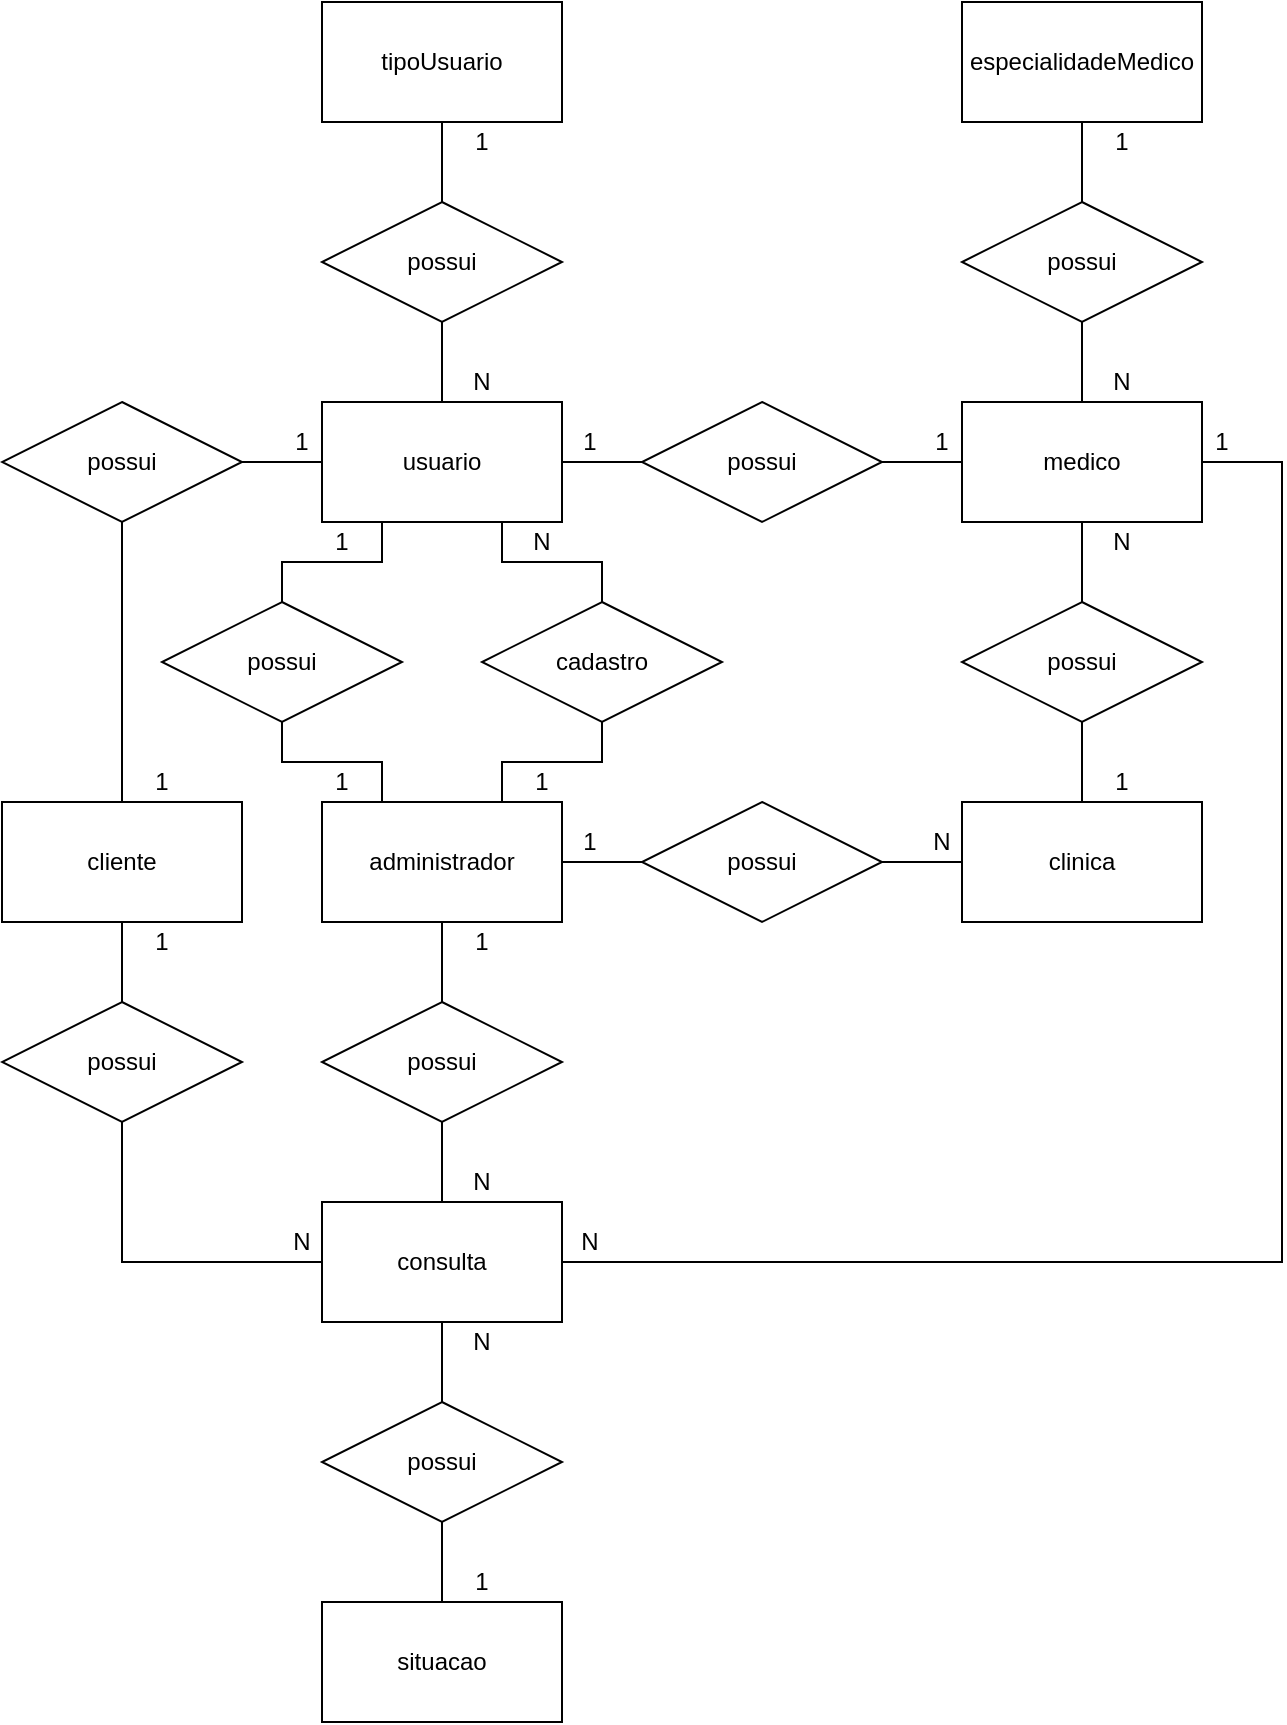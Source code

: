 <mxfile version="14.9.7" type="device" pages="2"><diagram id="KTePT50zXZ3kAPPPTlQX" name="conceitual"><mxGraphModel dx="1021" dy="1698" grid="1" gridSize="10" guides="1" tooltips="1" connect="1" arrows="1" fold="1" page="1" pageScale="1" pageWidth="827" pageHeight="1169" math="0" shadow="0"><root><mxCell id="0"/><mxCell id="1" parent="0"/><mxCell id="VenmznLSHq3xKd-bnp19-8" style="edgeStyle=orthogonalEdgeStyle;rounded=0;orthogonalLoop=1;jettySize=auto;html=1;exitX=0.5;exitY=1;exitDx=0;exitDy=0;entryX=0.5;entryY=0;entryDx=0;entryDy=0;endArrow=none;endFill=0;" edge="1" parent="1" source="pMbptE7Ws05pSzrzmSlG-2" target="pMbptE7Ws05pSzrzmSlG-16"><mxGeometry relative="1" as="geometry"/></mxCell><mxCell id="pMbptE7Ws05pSzrzmSlG-2" value="cliente" style="rounded=0;whiteSpace=wrap;html=1;" vertex="1" parent="1"><mxGeometry x="120" y="160" width="120" height="60" as="geometry"/></mxCell><mxCell id="VenmznLSHq3xKd-bnp19-12" style="edgeStyle=orthogonalEdgeStyle;rounded=0;orthogonalLoop=1;jettySize=auto;html=1;exitX=0.5;exitY=1;exitDx=0;exitDy=0;entryX=0.5;entryY=0;entryDx=0;entryDy=0;endArrow=none;endFill=0;" edge="1" parent="1" source="pMbptE7Ws05pSzrzmSlG-3" target="pMbptE7Ws05pSzrzmSlG-9"><mxGeometry relative="1" as="geometry"/></mxCell><mxCell id="pMbptE7Ws05pSzrzmSlG-3" value="consulta" style="rounded=0;whiteSpace=wrap;html=1;" vertex="1" parent="1"><mxGeometry x="280" y="360" width="120" height="60" as="geometry"/></mxCell><mxCell id="VenmznLSHq3xKd-bnp19-19" style="edgeStyle=orthogonalEdgeStyle;rounded=0;orthogonalLoop=1;jettySize=auto;html=1;exitX=0.5;exitY=1;exitDx=0;exitDy=0;entryX=0.5;entryY=0;entryDx=0;entryDy=0;endArrow=none;endFill=0;" edge="1" parent="1" source="pMbptE7Ws05pSzrzmSlG-4" target="pMbptE7Ws05pSzrzmSlG-35"><mxGeometry relative="1" as="geometry"/></mxCell><mxCell id="pMbptE7Ws05pSzrzmSlG-4" value="especialidadeMedico" style="rounded=0;whiteSpace=wrap;html=1;" vertex="1" parent="1"><mxGeometry x="600" y="-240" width="120" height="60" as="geometry"/></mxCell><mxCell id="pMbptE7Ws05pSzrzmSlG-6" value="clinica" style="rounded=0;whiteSpace=wrap;html=1;" vertex="1" parent="1"><mxGeometry x="600" y="160" width="120" height="60" as="geometry"/></mxCell><mxCell id="VenmznLSHq3xKd-bnp19-13" style="edgeStyle=orthogonalEdgeStyle;rounded=0;orthogonalLoop=1;jettySize=auto;html=1;exitX=0.5;exitY=1;exitDx=0;exitDy=0;entryX=0.5;entryY=0;entryDx=0;entryDy=0;endArrow=none;endFill=0;" edge="1" parent="1" source="pMbptE7Ws05pSzrzmSlG-9" target="pMbptE7Ws05pSzrzmSlG-29"><mxGeometry relative="1" as="geometry"/></mxCell><mxCell id="pMbptE7Ws05pSzrzmSlG-9" value="possui" style="rhombus;whiteSpace=wrap;html=1;" vertex="1" parent="1"><mxGeometry x="280" y="460" width="120" height="60" as="geometry"/></mxCell><mxCell id="VenmznLSHq3xKd-bnp19-5" style="edgeStyle=orthogonalEdgeStyle;rounded=0;orthogonalLoop=1;jettySize=auto;html=1;exitX=0.5;exitY=1;exitDx=0;exitDy=0;entryX=0.5;entryY=0;entryDx=0;entryDy=0;endArrow=none;endFill=0;" edge="1" parent="1" source="pMbptE7Ws05pSzrzmSlG-12" target="pMbptE7Ws05pSzrzmSlG-6"><mxGeometry relative="1" as="geometry"/></mxCell><mxCell id="pMbptE7Ws05pSzrzmSlG-12" value="possui" style="rhombus;whiteSpace=wrap;html=1;" vertex="1" parent="1"><mxGeometry x="600" y="60" width="120" height="60" as="geometry"/></mxCell><mxCell id="VenmznLSHq3xKd-bnp19-4" style="edgeStyle=orthogonalEdgeStyle;rounded=0;orthogonalLoop=1;jettySize=auto;html=1;exitX=0.5;exitY=1;exitDx=0;exitDy=0;entryX=0.5;entryY=0;entryDx=0;entryDy=0;endArrow=none;endFill=0;" edge="1" parent="1" source="pMbptE7Ws05pSzrzmSlG-14" target="pMbptE7Ws05pSzrzmSlG-12"><mxGeometry relative="1" as="geometry"/></mxCell><mxCell id="VenmznLSHq3xKd-bnp19-18" style="edgeStyle=orthogonalEdgeStyle;rounded=0;orthogonalLoop=1;jettySize=auto;html=1;exitX=1;exitY=1;exitDx=0;exitDy=0;entryX=1;entryY=0.5;entryDx=0;entryDy=0;endArrow=none;endFill=0;" edge="1" parent="1" source="pMbptE7Ws05pSzrzmSlG-14" target="pMbptE7Ws05pSzrzmSlG-3"><mxGeometry relative="1" as="geometry"><Array as="points"><mxPoint x="720" y="-10"/><mxPoint x="760" y="-10"/><mxPoint x="760" y="390"/></Array></mxGeometry></mxCell><mxCell id="pMbptE7Ws05pSzrzmSlG-14" value="medico" style="rounded=0;whiteSpace=wrap;html=1;" vertex="1" parent="1"><mxGeometry x="600" y="-40" width="120" height="60" as="geometry"/></mxCell><mxCell id="VenmznLSHq3xKd-bnp19-10" style="edgeStyle=orthogonalEdgeStyle;rounded=0;orthogonalLoop=1;jettySize=auto;html=1;exitX=0.5;exitY=1;exitDx=0;exitDy=0;entryX=0;entryY=0.5;entryDx=0;entryDy=0;endArrow=none;endFill=0;" edge="1" parent="1" source="pMbptE7Ws05pSzrzmSlG-16" target="pMbptE7Ws05pSzrzmSlG-3"><mxGeometry relative="1" as="geometry"/></mxCell><mxCell id="pMbptE7Ws05pSzrzmSlG-16" value="possui" style="rhombus;whiteSpace=wrap;html=1;" vertex="1" parent="1"><mxGeometry x="120" y="260" width="120" height="60" as="geometry"/></mxCell><mxCell id="VenmznLSHq3xKd-bnp19-9" style="edgeStyle=orthogonalEdgeStyle;rounded=0;orthogonalLoop=1;jettySize=auto;html=1;exitX=0.5;exitY=1;exitDx=0;exitDy=0;entryX=0.5;entryY=0;entryDx=0;entryDy=0;endArrow=none;endFill=0;" edge="1" parent="1" source="pMbptE7Ws05pSzrzmSlG-18" target="plpaY8PjgVS14YvrWqHR-6"><mxGeometry relative="1" as="geometry"/></mxCell><mxCell id="VenmznLSHq3xKd-bnp19-16" style="edgeStyle=orthogonalEdgeStyle;rounded=0;orthogonalLoop=1;jettySize=auto;html=1;exitX=1;exitY=0.5;exitDx=0;exitDy=0;entryX=0;entryY=0.5;entryDx=0;entryDy=0;endArrow=none;endFill=0;" edge="1" parent="1" source="pMbptE7Ws05pSzrzmSlG-18" target="pMbptE7Ws05pSzrzmSlG-32"><mxGeometry relative="1" as="geometry"/></mxCell><mxCell id="pMbptE7Ws05pSzrzmSlG-18" value="administrador" style="rounded=0;whiteSpace=wrap;html=1;" vertex="1" parent="1"><mxGeometry x="280" y="160" width="120" height="60" as="geometry"/></mxCell><mxCell id="pMbptE7Ws05pSzrzmSlG-29" value="situacao" style="rounded=0;whiteSpace=wrap;html=1;" vertex="1" parent="1"><mxGeometry x="280" y="560" width="120" height="60" as="geometry"/></mxCell><mxCell id="VenmznLSHq3xKd-bnp19-17" style="edgeStyle=orthogonalEdgeStyle;rounded=0;orthogonalLoop=1;jettySize=auto;html=1;exitX=1;exitY=0.5;exitDx=0;exitDy=0;entryX=0;entryY=0.5;entryDx=0;entryDy=0;endArrow=none;endFill=0;" edge="1" parent="1" source="pMbptE7Ws05pSzrzmSlG-32" target="pMbptE7Ws05pSzrzmSlG-6"><mxGeometry relative="1" as="geometry"/></mxCell><mxCell id="pMbptE7Ws05pSzrzmSlG-32" value="possui" style="rhombus;whiteSpace=wrap;html=1;" vertex="1" parent="1"><mxGeometry x="440" y="160" width="120" height="60" as="geometry"/></mxCell><mxCell id="VenmznLSHq3xKd-bnp19-20" style="edgeStyle=orthogonalEdgeStyle;rounded=0;orthogonalLoop=1;jettySize=auto;html=1;exitX=0.5;exitY=1;exitDx=0;exitDy=0;entryX=0.5;entryY=0;entryDx=0;entryDy=0;endArrow=none;endFill=0;" edge="1" parent="1" source="pMbptE7Ws05pSzrzmSlG-35" target="pMbptE7Ws05pSzrzmSlG-14"><mxGeometry relative="1" as="geometry"/></mxCell><mxCell id="pMbptE7Ws05pSzrzmSlG-35" value="possui" style="rhombus;whiteSpace=wrap;html=1;" vertex="1" parent="1"><mxGeometry x="600" y="-140" width="120" height="60" as="geometry"/></mxCell><mxCell id="aDaP5oDMeeVk2sMhTgYG-28" style="edgeStyle=orthogonalEdgeStyle;rounded=0;orthogonalLoop=1;jettySize=auto;html=1;exitX=0.5;exitY=1;exitDx=0;exitDy=0;entryX=0.5;entryY=0;entryDx=0;entryDy=0;endArrow=none;endFill=0;" edge="1" parent="1" source="aDaP5oDMeeVk2sMhTgYG-5" target="aDaP5oDMeeVk2sMhTgYG-25"><mxGeometry relative="1" as="geometry"/></mxCell><mxCell id="aDaP5oDMeeVk2sMhTgYG-5" value="tipoUsuario" style="rounded=0;whiteSpace=wrap;html=1;" vertex="1" parent="1"><mxGeometry x="280" y="-240" width="120" height="60" as="geometry"/></mxCell><mxCell id="aDaP5oDMeeVk2sMhTgYG-9" style="edgeStyle=orthogonalEdgeStyle;rounded=0;orthogonalLoop=1;jettySize=auto;html=1;exitX=0;exitY=0.5;exitDx=0;exitDy=0;entryX=1;entryY=0.5;entryDx=0;entryDy=0;endArrow=none;endFill=0;" edge="1" parent="1" source="aDaP5oDMeeVk2sMhTgYG-6" target="aDaP5oDMeeVk2sMhTgYG-7"><mxGeometry relative="1" as="geometry"/></mxCell><mxCell id="aDaP5oDMeeVk2sMhTgYG-10" style="edgeStyle=orthogonalEdgeStyle;rounded=0;orthogonalLoop=1;jettySize=auto;html=1;exitX=1;exitY=0.5;exitDx=0;exitDy=0;entryX=0;entryY=0.5;entryDx=0;entryDy=0;endArrow=none;endFill=0;" edge="1" parent="1" source="aDaP5oDMeeVk2sMhTgYG-6" target="aDaP5oDMeeVk2sMhTgYG-8"><mxGeometry relative="1" as="geometry"/></mxCell><mxCell id="9OzzspkxlU0F4bZ5N7B5-5" style="edgeStyle=orthogonalEdgeStyle;rounded=0;orthogonalLoop=1;jettySize=auto;html=1;exitX=0.25;exitY=1;exitDx=0;exitDy=0;entryX=0.5;entryY=0;entryDx=0;entryDy=0;endArrow=none;endFill=0;" edge="1" parent="1" source="aDaP5oDMeeVk2sMhTgYG-6" target="9OzzspkxlU0F4bZ5N7B5-1"><mxGeometry relative="1" as="geometry"/></mxCell><mxCell id="aDaP5oDMeeVk2sMhTgYG-6" value="usuario" style="rounded=0;whiteSpace=wrap;html=1;" vertex="1" parent="1"><mxGeometry x="280" y="-40" width="120" height="60" as="geometry"/></mxCell><mxCell id="VenmznLSHq3xKd-bnp19-7" style="edgeStyle=orthogonalEdgeStyle;rounded=0;orthogonalLoop=1;jettySize=auto;html=1;exitX=0.5;exitY=1;exitDx=0;exitDy=0;entryX=0.5;entryY=0;entryDx=0;entryDy=0;endArrow=none;endFill=0;" edge="1" parent="1" source="aDaP5oDMeeVk2sMhTgYG-7" target="pMbptE7Ws05pSzrzmSlG-2"><mxGeometry relative="1" as="geometry"/></mxCell><mxCell id="aDaP5oDMeeVk2sMhTgYG-7" value="possui" style="rhombus;whiteSpace=wrap;html=1;" vertex="1" parent="1"><mxGeometry x="120" y="-40" width="120" height="60" as="geometry"/></mxCell><mxCell id="VenmznLSHq3xKd-bnp19-2" style="edgeStyle=orthogonalEdgeStyle;rounded=0;orthogonalLoop=1;jettySize=auto;html=1;exitX=1;exitY=0.5;exitDx=0;exitDy=0;entryX=0;entryY=0.5;entryDx=0;entryDy=0;endArrow=none;endFill=0;" edge="1" parent="1" source="aDaP5oDMeeVk2sMhTgYG-8" target="pMbptE7Ws05pSzrzmSlG-14"><mxGeometry relative="1" as="geometry"/></mxCell><mxCell id="aDaP5oDMeeVk2sMhTgYG-8" value="possui" style="rhombus;whiteSpace=wrap;html=1;" vertex="1" parent="1"><mxGeometry x="440" y="-40" width="120" height="60" as="geometry"/></mxCell><mxCell id="9OzzspkxlU0F4bZ5N7B5-7" style="edgeStyle=orthogonalEdgeStyle;rounded=0;orthogonalLoop=1;jettySize=auto;html=1;exitX=0.5;exitY=0;exitDx=0;exitDy=0;entryX=0.75;entryY=1;entryDx=0;entryDy=0;endArrow=none;endFill=0;" edge="1" parent="1" source="aDaP5oDMeeVk2sMhTgYG-13" target="aDaP5oDMeeVk2sMhTgYG-6"><mxGeometry relative="1" as="geometry"/></mxCell><mxCell id="9OzzspkxlU0F4bZ5N7B5-8" style="edgeStyle=orthogonalEdgeStyle;rounded=0;orthogonalLoop=1;jettySize=auto;html=1;exitX=0.5;exitY=1;exitDx=0;exitDy=0;entryX=0.75;entryY=0;entryDx=0;entryDy=0;endArrow=none;endFill=0;" edge="1" parent="1" source="aDaP5oDMeeVk2sMhTgYG-13" target="pMbptE7Ws05pSzrzmSlG-18"><mxGeometry relative="1" as="geometry"/></mxCell><mxCell id="aDaP5oDMeeVk2sMhTgYG-13" value="cadastro" style="rhombus;whiteSpace=wrap;html=1;" vertex="1" parent="1"><mxGeometry x="360" y="60" width="120" height="60" as="geometry"/></mxCell><mxCell id="aDaP5oDMeeVk2sMhTgYG-29" style="edgeStyle=orthogonalEdgeStyle;rounded=0;orthogonalLoop=1;jettySize=auto;html=1;exitX=0.5;exitY=1;exitDx=0;exitDy=0;entryX=0.5;entryY=0;entryDx=0;entryDy=0;endArrow=none;endFill=0;" edge="1" parent="1" source="aDaP5oDMeeVk2sMhTgYG-25" target="aDaP5oDMeeVk2sMhTgYG-6"><mxGeometry relative="1" as="geometry"/></mxCell><mxCell id="aDaP5oDMeeVk2sMhTgYG-25" value="possui" style="rhombus;whiteSpace=wrap;html=1;" vertex="1" parent="1"><mxGeometry x="280" y="-140" width="120" height="60" as="geometry"/></mxCell><mxCell id="VenmznLSHq3xKd-bnp19-11" style="edgeStyle=orthogonalEdgeStyle;rounded=0;orthogonalLoop=1;jettySize=auto;html=1;exitX=0.5;exitY=1;exitDx=0;exitDy=0;entryX=0.5;entryY=0;entryDx=0;entryDy=0;endArrow=none;endFill=0;" edge="1" parent="1" source="plpaY8PjgVS14YvrWqHR-6" target="pMbptE7Ws05pSzrzmSlG-3"><mxGeometry relative="1" as="geometry"/></mxCell><mxCell id="plpaY8PjgVS14YvrWqHR-6" value="possui" style="rhombus;whiteSpace=wrap;html=1;" vertex="1" parent="1"><mxGeometry x="280" y="260" width="120" height="60" as="geometry"/></mxCell><mxCell id="VenmznLSHq3xKd-bnp19-25" value="1" style="text;html=1;strokeColor=none;fillColor=none;align=center;verticalAlign=middle;whiteSpace=wrap;rounded=0;" vertex="1" parent="1"><mxGeometry x="340" y="-180" width="40" height="20" as="geometry"/></mxCell><mxCell id="VenmznLSHq3xKd-bnp19-26" value="N" style="text;html=1;strokeColor=none;fillColor=none;align=center;verticalAlign=middle;whiteSpace=wrap;rounded=0;" vertex="1" parent="1"><mxGeometry x="340" y="-60" width="40" height="20" as="geometry"/></mxCell><mxCell id="VenmznLSHq3xKd-bnp19-27" value="1" style="text;html=1;strokeColor=none;fillColor=none;align=center;verticalAlign=middle;whiteSpace=wrap;rounded=0;" vertex="1" parent="1"><mxGeometry x="394" y="-30" width="40" height="20" as="geometry"/></mxCell><mxCell id="VenmznLSHq3xKd-bnp19-28" value="1" style="text;html=1;strokeColor=none;fillColor=none;align=center;verticalAlign=middle;whiteSpace=wrap;rounded=0;" vertex="1" parent="1"><mxGeometry x="250" y="-30" width="40" height="20" as="geometry"/></mxCell><mxCell id="VenmznLSHq3xKd-bnp19-29" value="N" style="text;html=1;strokeColor=none;fillColor=none;align=center;verticalAlign=middle;whiteSpace=wrap;rounded=0;" vertex="1" parent="1"><mxGeometry x="370" y="20" width="40" height="20" as="geometry"/></mxCell><mxCell id="VenmznLSHq3xKd-bnp19-30" value="1" style="text;html=1;strokeColor=none;fillColor=none;align=center;verticalAlign=middle;whiteSpace=wrap;rounded=0;" vertex="1" parent="1"><mxGeometry x="570" y="-30" width="40" height="20" as="geometry"/></mxCell><mxCell id="VenmznLSHq3xKd-bnp19-31" value="N" style="text;html=1;strokeColor=none;fillColor=none;align=center;verticalAlign=middle;whiteSpace=wrap;rounded=0;" vertex="1" parent="1"><mxGeometry x="660" y="-60" width="40" height="20" as="geometry"/></mxCell><mxCell id="VenmznLSHq3xKd-bnp19-32" value="1" style="text;html=1;strokeColor=none;fillColor=none;align=center;verticalAlign=middle;whiteSpace=wrap;rounded=0;" vertex="1" parent="1"><mxGeometry x="660" y="-180" width="40" height="20" as="geometry"/></mxCell><mxCell id="VenmznLSHq3xKd-bnp19-33" value="1" style="text;html=1;strokeColor=none;fillColor=none;align=center;verticalAlign=middle;whiteSpace=wrap;rounded=0;" vertex="1" parent="1"><mxGeometry x="180" y="140" width="40" height="20" as="geometry"/></mxCell><mxCell id="VenmznLSHq3xKd-bnp19-34" value="1" style="text;html=1;strokeColor=none;fillColor=none;align=center;verticalAlign=middle;whiteSpace=wrap;rounded=0;" vertex="1" parent="1"><mxGeometry x="370" y="140" width="40" height="20" as="geometry"/></mxCell><mxCell id="VenmznLSHq3xKd-bnp19-35" value="N" style="text;html=1;strokeColor=none;fillColor=none;align=center;verticalAlign=middle;whiteSpace=wrap;rounded=0;" vertex="1" parent="1"><mxGeometry x="660" y="20" width="40" height="20" as="geometry"/></mxCell><mxCell id="VenmznLSHq3xKd-bnp19-36" value="1" style="text;html=1;strokeColor=none;fillColor=none;align=center;verticalAlign=middle;whiteSpace=wrap;rounded=0;" vertex="1" parent="1"><mxGeometry x="660" y="140" width="40" height="20" as="geometry"/></mxCell><mxCell id="VenmznLSHq3xKd-bnp19-37" value="1" style="text;html=1;strokeColor=none;fillColor=none;align=center;verticalAlign=middle;whiteSpace=wrap;rounded=0;" vertex="1" parent="1"><mxGeometry x="710" y="-30" width="40" height="20" as="geometry"/></mxCell><mxCell id="VenmznLSHq3xKd-bnp19-38" value="1" style="text;html=1;strokeColor=none;fillColor=none;align=center;verticalAlign=middle;whiteSpace=wrap;rounded=0;" vertex="1" parent="1"><mxGeometry x="394" y="170" width="40" height="20" as="geometry"/></mxCell><mxCell id="VenmznLSHq3xKd-bnp19-39" value="N" style="text;html=1;strokeColor=none;fillColor=none;align=center;verticalAlign=middle;whiteSpace=wrap;rounded=0;" vertex="1" parent="1"><mxGeometry x="570" y="170" width="40" height="20" as="geometry"/></mxCell><mxCell id="VenmznLSHq3xKd-bnp19-40" value="1" style="text;html=1;strokeColor=none;fillColor=none;align=center;verticalAlign=middle;whiteSpace=wrap;rounded=0;" vertex="1" parent="1"><mxGeometry x="340" y="220" width="40" height="20" as="geometry"/></mxCell><mxCell id="VenmznLSHq3xKd-bnp19-41" value="1" style="text;html=1;strokeColor=none;fillColor=none;align=center;verticalAlign=middle;whiteSpace=wrap;rounded=0;" vertex="1" parent="1"><mxGeometry x="180" y="220" width="40" height="20" as="geometry"/></mxCell><mxCell id="VenmznLSHq3xKd-bnp19-42" value="N" style="text;html=1;strokeColor=none;fillColor=none;align=center;verticalAlign=middle;whiteSpace=wrap;rounded=0;" vertex="1" parent="1"><mxGeometry x="250" y="370" width="40" height="20" as="geometry"/></mxCell><mxCell id="VenmznLSHq3xKd-bnp19-43" value="N" style="text;html=1;strokeColor=none;fillColor=none;align=center;verticalAlign=middle;whiteSpace=wrap;rounded=0;" vertex="1" parent="1"><mxGeometry x="340" y="340" width="40" height="20" as="geometry"/></mxCell><mxCell id="VenmznLSHq3xKd-bnp19-44" value="N" style="text;html=1;strokeColor=none;fillColor=none;align=center;verticalAlign=middle;whiteSpace=wrap;rounded=0;" vertex="1" parent="1"><mxGeometry x="394" y="370" width="40" height="20" as="geometry"/></mxCell><mxCell id="VenmznLSHq3xKd-bnp19-45" value="N" style="text;html=1;strokeColor=none;fillColor=none;align=center;verticalAlign=middle;whiteSpace=wrap;rounded=0;" vertex="1" parent="1"><mxGeometry x="340" y="420" width="40" height="20" as="geometry"/></mxCell><mxCell id="VenmznLSHq3xKd-bnp19-46" value="1" style="text;html=1;strokeColor=none;fillColor=none;align=center;verticalAlign=middle;whiteSpace=wrap;rounded=0;" vertex="1" parent="1"><mxGeometry x="340" y="540" width="40" height="20" as="geometry"/></mxCell><mxCell id="9OzzspkxlU0F4bZ5N7B5-6" style="edgeStyle=orthogonalEdgeStyle;rounded=0;orthogonalLoop=1;jettySize=auto;html=1;exitX=0.5;exitY=1;exitDx=0;exitDy=0;entryX=0.25;entryY=0;entryDx=0;entryDy=0;endArrow=none;endFill=0;" edge="1" parent="1" source="9OzzspkxlU0F4bZ5N7B5-1" target="pMbptE7Ws05pSzrzmSlG-18"><mxGeometry relative="1" as="geometry"/></mxCell><mxCell id="9OzzspkxlU0F4bZ5N7B5-1" value="possui" style="rhombus;whiteSpace=wrap;html=1;" vertex="1" parent="1"><mxGeometry x="200" y="60" width="120" height="60" as="geometry"/></mxCell><mxCell id="9OzzspkxlU0F4bZ5N7B5-9" value="1" style="text;html=1;strokeColor=none;fillColor=none;align=center;verticalAlign=middle;whiteSpace=wrap;rounded=0;" vertex="1" parent="1"><mxGeometry x="270" y="20" width="40" height="20" as="geometry"/></mxCell><mxCell id="9OzzspkxlU0F4bZ5N7B5-10" value="1" style="text;html=1;strokeColor=none;fillColor=none;align=center;verticalAlign=middle;whiteSpace=wrap;rounded=0;" vertex="1" parent="1"><mxGeometry x="270" y="140" width="40" height="20" as="geometry"/></mxCell></root></mxGraphModel></diagram><diagram name="logico" id="K7rBg9GaG9cSi3zrcROF"><mxGraphModel dx="1848" dy="529" grid="1" gridSize="10" guides="1" tooltips="1" connect="1" arrows="1" fold="1" page="1" pageScale="1" pageWidth="827" pageHeight="1169" math="0" shadow="0"><root><mxCell id="ponQemKNX_fN94CfS7YB-0"/><mxCell id="ponQemKNX_fN94CfS7YB-1" parent="ponQemKNX_fN94CfS7YB-0"/><mxCell id="ponQemKNX_fN94CfS7YB-19" value="consulta" style="shape=table;startSize=30;container=1;collapsible=1;childLayout=tableLayout;fixedRows=1;rowLines=0;fontStyle=1;align=center;resizeLast=1;" parent="ponQemKNX_fN94CfS7YB-1" vertex="1"><mxGeometry x="-20" y="790" width="180" height="250" as="geometry"/></mxCell><mxCell id="ponQemKNX_fN94CfS7YB-23" value="" style="shape=partialRectangle;collapsible=0;dropTarget=0;pointerEvents=0;fillColor=none;top=0;left=0;bottom=0;right=0;points=[[0,0.5],[1,0.5]];portConstraint=eastwest;" parent="ponQemKNX_fN94CfS7YB-19" vertex="1"><mxGeometry y="30" width="180" height="30" as="geometry"/></mxCell><mxCell id="ponQemKNX_fN94CfS7YB-24" value="PK" style="shape=partialRectangle;connectable=0;fillColor=none;top=0;left=0;bottom=0;right=0;fontStyle=1;overflow=hidden;" parent="ponQemKNX_fN94CfS7YB-23" vertex="1"><mxGeometry width="60" height="30" as="geometry"/></mxCell><mxCell id="ponQemKNX_fN94CfS7YB-25" value="idConsulta" style="shape=partialRectangle;connectable=0;fillColor=none;top=0;left=0;bottom=0;right=0;align=left;spacingLeft=6;fontStyle=5;overflow=hidden;" parent="ponQemKNX_fN94CfS7YB-23" vertex="1"><mxGeometry x="60" width="120" height="30" as="geometry"/></mxCell><mxCell id="ponQemKNX_fN94CfS7YB-26" value="" style="shape=partialRectangle;collapsible=0;dropTarget=0;pointerEvents=0;fillColor=none;top=0;left=0;bottom=0;right=0;points=[[0,0.5],[1,0.5]];portConstraint=eastwest;" parent="ponQemKNX_fN94CfS7YB-19" vertex="1"><mxGeometry y="60" width="180" height="30" as="geometry"/></mxCell><mxCell id="ponQemKNX_fN94CfS7YB-27" value="FK" style="shape=partialRectangle;connectable=0;fillColor=none;top=0;left=0;bottom=0;right=0;fontStyle=1;overflow=hidden;" parent="ponQemKNX_fN94CfS7YB-26" vertex="1"><mxGeometry width="60" height="30" as="geometry"/></mxCell><mxCell id="ponQemKNX_fN94CfS7YB-28" value="idCliente" style="shape=partialRectangle;connectable=0;fillColor=none;top=0;left=0;bottom=0;right=0;align=left;spacingLeft=6;fontStyle=5;overflow=hidden;" parent="ponQemKNX_fN94CfS7YB-26" vertex="1"><mxGeometry x="60" width="120" height="30" as="geometry"/></mxCell><mxCell id="ponQemKNX_fN94CfS7YB-29" value="" style="shape=partialRectangle;collapsible=0;dropTarget=0;pointerEvents=0;fillColor=none;top=0;left=0;bottom=0;right=0;points=[[0,0.5],[1,0.5]];portConstraint=eastwest;" parent="ponQemKNX_fN94CfS7YB-19" vertex="1"><mxGeometry y="90" width="180" height="30" as="geometry"/></mxCell><mxCell id="ponQemKNX_fN94CfS7YB-30" value="FK" style="shape=partialRectangle;connectable=0;fillColor=none;top=0;left=0;bottom=0;right=0;fontStyle=1;overflow=hidden;" parent="ponQemKNX_fN94CfS7YB-29" vertex="1"><mxGeometry width="60" height="30" as="geometry"/></mxCell><mxCell id="ponQemKNX_fN94CfS7YB-31" value="idAdministrador" style="shape=partialRectangle;connectable=0;fillColor=none;top=0;left=0;bottom=0;right=0;align=left;spacingLeft=6;fontStyle=5;overflow=hidden;" parent="ponQemKNX_fN94CfS7YB-29" vertex="1"><mxGeometry x="60" width="120" height="30" as="geometry"/></mxCell><mxCell id="RU2mpDqQrqZuO3qk41fI-95" value="" style="shape=partialRectangle;collapsible=0;dropTarget=0;pointerEvents=0;fillColor=none;top=0;left=0;bottom=0;right=0;points=[[0,0.5],[1,0.5]];portConstraint=eastwest;" vertex="1" parent="ponQemKNX_fN94CfS7YB-19"><mxGeometry y="120" width="180" height="30" as="geometry"/></mxCell><mxCell id="RU2mpDqQrqZuO3qk41fI-96" value="FK" style="shape=partialRectangle;connectable=0;fillColor=none;top=0;left=0;bottom=0;right=0;fontStyle=1;overflow=hidden;" vertex="1" parent="RU2mpDqQrqZuO3qk41fI-95"><mxGeometry width="60" height="30" as="geometry"/></mxCell><mxCell id="RU2mpDqQrqZuO3qk41fI-97" value="idMedico" style="shape=partialRectangle;connectable=0;fillColor=none;top=0;left=0;bottom=0;right=0;align=left;spacingLeft=6;fontStyle=5;overflow=hidden;" vertex="1" parent="RU2mpDqQrqZuO3qk41fI-95"><mxGeometry x="60" width="120" height="30" as="geometry"/></mxCell><mxCell id="ponQemKNX_fN94CfS7YB-32" value="" style="shape=partialRectangle;collapsible=0;dropTarget=0;pointerEvents=0;fillColor=none;top=0;left=0;bottom=1;right=0;points=[[0,0.5],[1,0.5]];portConstraint=eastwest;" parent="ponQemKNX_fN94CfS7YB-19" vertex="1"><mxGeometry y="150" width="180" height="30" as="geometry"/></mxCell><mxCell id="ponQemKNX_fN94CfS7YB-33" value="FK" style="shape=partialRectangle;connectable=0;fillColor=none;top=0;left=0;bottom=0;right=0;fontStyle=1;overflow=hidden;" parent="ponQemKNX_fN94CfS7YB-32" vertex="1"><mxGeometry width="60" height="30" as="geometry"/></mxCell><mxCell id="ponQemKNX_fN94CfS7YB-34" value="idSituacao" style="shape=partialRectangle;connectable=0;fillColor=none;top=0;left=0;bottom=0;right=0;align=left;spacingLeft=6;fontStyle=5;overflow=hidden;" parent="ponQemKNX_fN94CfS7YB-32" vertex="1"><mxGeometry x="60" width="120" height="30" as="geometry"/></mxCell><mxCell id="ponQemKNX_fN94CfS7YB-35" value="" style="shape=partialRectangle;collapsible=0;dropTarget=0;pointerEvents=0;fillColor=none;top=0;left=0;bottom=0;right=0;points=[[0,0.5],[1,0.5]];portConstraint=eastwest;" parent="ponQemKNX_fN94CfS7YB-19" vertex="1"><mxGeometry y="180" width="180" height="30" as="geometry"/></mxCell><mxCell id="ponQemKNX_fN94CfS7YB-36" value="" style="shape=partialRectangle;connectable=0;fillColor=none;top=0;left=0;bottom=0;right=0;editable=1;overflow=hidden;" parent="ponQemKNX_fN94CfS7YB-35" vertex="1"><mxGeometry width="60" height="30" as="geometry"/></mxCell><mxCell id="ponQemKNX_fN94CfS7YB-37" value="dataConsulta" style="shape=partialRectangle;connectable=0;fillColor=none;top=0;left=0;bottom=0;right=0;align=left;spacingLeft=6;overflow=hidden;" parent="ponQemKNX_fN94CfS7YB-35" vertex="1"><mxGeometry x="60" width="120" height="30" as="geometry"/></mxCell><mxCell id="JHm7YS17yJn788fdCBzY-2" value="" style="shape=partialRectangle;collapsible=0;dropTarget=0;pointerEvents=0;fillColor=none;top=0;left=0;bottom=0;right=0;points=[[0,0.5],[1,0.5]];portConstraint=eastwest;" parent="ponQemKNX_fN94CfS7YB-19" vertex="1"><mxGeometry y="210" width="180" height="30" as="geometry"/></mxCell><mxCell id="JHm7YS17yJn788fdCBzY-3" value="" style="shape=partialRectangle;connectable=0;fillColor=none;top=0;left=0;bottom=0;right=0;editable=1;overflow=hidden;" parent="JHm7YS17yJn788fdCBzY-2" vertex="1"><mxGeometry width="60" height="30" as="geometry"/></mxCell><mxCell id="JHm7YS17yJn788fdCBzY-4" value="descricaoConsulta" style="shape=partialRectangle;connectable=0;fillColor=none;top=0;left=0;bottom=0;right=0;align=left;spacingLeft=6;overflow=hidden;" parent="JHm7YS17yJn788fdCBzY-2" vertex="1"><mxGeometry x="60" width="120" height="30" as="geometry"/></mxCell><mxCell id="ponQemKNX_fN94CfS7YB-38" value="especialidadeMedico" style="shape=table;startSize=30;container=1;collapsible=1;childLayout=tableLayout;fixedRows=1;rowLines=0;fontStyle=1;align=center;resizeLast=1;" parent="ponQemKNX_fN94CfS7YB-1" vertex="1"><mxGeometry x="280" y="40" width="180" height="100" as="geometry"/></mxCell><mxCell id="ponQemKNX_fN94CfS7YB-39" value="" style="shape=partialRectangle;collapsible=0;dropTarget=0;pointerEvents=0;fillColor=none;top=0;left=0;bottom=1;right=0;points=[[0,0.5],[1,0.5]];portConstraint=eastwest;" parent="ponQemKNX_fN94CfS7YB-38" vertex="1"><mxGeometry y="30" width="180" height="30" as="geometry"/></mxCell><mxCell id="ponQemKNX_fN94CfS7YB-40" value="PK" style="shape=partialRectangle;connectable=0;fillColor=none;top=0;left=0;bottom=0;right=0;fontStyle=1;overflow=hidden;" parent="ponQemKNX_fN94CfS7YB-39" vertex="1"><mxGeometry width="30" height="30" as="geometry"/></mxCell><mxCell id="ponQemKNX_fN94CfS7YB-41" value="idEspecialidadeMedico" style="shape=partialRectangle;connectable=0;fillColor=none;top=0;left=0;bottom=0;right=0;align=left;spacingLeft=6;fontStyle=5;overflow=hidden;" parent="ponQemKNX_fN94CfS7YB-39" vertex="1"><mxGeometry x="30" width="150" height="30" as="geometry"/></mxCell><mxCell id="ponQemKNX_fN94CfS7YB-42" value="" style="shape=partialRectangle;collapsible=0;dropTarget=0;pointerEvents=0;fillColor=none;top=0;left=0;bottom=0;right=0;points=[[0,0.5],[1,0.5]];portConstraint=eastwest;" parent="ponQemKNX_fN94CfS7YB-38" vertex="1"><mxGeometry y="60" width="180" height="30" as="geometry"/></mxCell><mxCell id="ponQemKNX_fN94CfS7YB-43" value="" style="shape=partialRectangle;connectable=0;fillColor=none;top=0;left=0;bottom=0;right=0;editable=1;overflow=hidden;" parent="ponQemKNX_fN94CfS7YB-42" vertex="1"><mxGeometry width="30" height="30" as="geometry"/></mxCell><mxCell id="ponQemKNX_fN94CfS7YB-44" value="nomeEspecialidade" style="shape=partialRectangle;connectable=0;fillColor=none;top=0;left=0;bottom=0;right=0;align=left;spacingLeft=6;overflow=hidden;" parent="ponQemKNX_fN94CfS7YB-42" vertex="1"><mxGeometry x="30" width="150" height="30" as="geometry"/></mxCell><mxCell id="ponQemKNX_fN94CfS7YB-70" value="situacao" style="shape=table;startSize=30;container=1;collapsible=1;childLayout=tableLayout;fixedRows=1;rowLines=0;fontStyle=1;align=center;resizeLast=1;" parent="ponQemKNX_fN94CfS7YB-1" vertex="1"><mxGeometry x="-20" y="1080" width="180" height="100" as="geometry"/></mxCell><mxCell id="ponQemKNX_fN94CfS7YB-71" value="" style="shape=partialRectangle;collapsible=0;dropTarget=0;pointerEvents=0;fillColor=none;top=0;left=0;bottom=1;right=0;points=[[0,0.5],[1,0.5]];portConstraint=eastwest;" parent="ponQemKNX_fN94CfS7YB-70" vertex="1"><mxGeometry y="30" width="180" height="30" as="geometry"/></mxCell><mxCell id="ponQemKNX_fN94CfS7YB-72" value="PK" style="shape=partialRectangle;connectable=0;fillColor=none;top=0;left=0;bottom=0;right=0;fontStyle=1;overflow=hidden;" parent="ponQemKNX_fN94CfS7YB-71" vertex="1"><mxGeometry width="30" height="30" as="geometry"/></mxCell><mxCell id="ponQemKNX_fN94CfS7YB-73" value="idSituacao" style="shape=partialRectangle;connectable=0;fillColor=none;top=0;left=0;bottom=0;right=0;align=left;spacingLeft=6;fontStyle=5;overflow=hidden;" parent="ponQemKNX_fN94CfS7YB-71" vertex="1"><mxGeometry x="30" width="150" height="30" as="geometry"/></mxCell><mxCell id="ponQemKNX_fN94CfS7YB-74" value="" style="shape=partialRectangle;collapsible=0;dropTarget=0;pointerEvents=0;fillColor=none;top=0;left=0;bottom=0;right=0;points=[[0,0.5],[1,0.5]];portConstraint=eastwest;" parent="ponQemKNX_fN94CfS7YB-70" vertex="1"><mxGeometry y="60" width="180" height="30" as="geometry"/></mxCell><mxCell id="ponQemKNX_fN94CfS7YB-75" value="" style="shape=partialRectangle;connectable=0;fillColor=none;top=0;left=0;bottom=0;right=0;editable=1;overflow=hidden;" parent="ponQemKNX_fN94CfS7YB-74" vertex="1"><mxGeometry width="30" height="30" as="geometry"/></mxCell><mxCell id="ponQemKNX_fN94CfS7YB-76" value="tipoSituacao" style="shape=partialRectangle;connectable=0;fillColor=none;top=0;left=0;bottom=0;right=0;align=left;spacingLeft=6;overflow=hidden;" parent="ponQemKNX_fN94CfS7YB-74" vertex="1"><mxGeometry x="30" width="150" height="30" as="geometry"/></mxCell><mxCell id="QoBfn3OH0ZBp1OfNjfED-4" value="clinica" style="shape=table;startSize=30;container=1;collapsible=1;childLayout=tableLayout;fixedRows=1;rowLines=0;fontStyle=1;align=center;resizeLast=1;" parent="ponQemKNX_fN94CfS7YB-1" vertex="1"><mxGeometry x="280" y="480" width="210" height="280" as="geometry"/></mxCell><mxCell id="QoBfn3OH0ZBp1OfNjfED-5" value="" style="shape=partialRectangle;collapsible=0;dropTarget=0;pointerEvents=0;fillColor=none;top=0;left=0;bottom=0;right=0;points=[[0,0.5],[1,0.5]];portConstraint=eastwest;" parent="QoBfn3OH0ZBp1OfNjfED-4" vertex="1"><mxGeometry y="30" width="210" height="30" as="geometry"/></mxCell><mxCell id="QoBfn3OH0ZBp1OfNjfED-6" value="PK" style="shape=partialRectangle;connectable=0;fillColor=none;top=0;left=0;bottom=0;right=0;fontStyle=1;overflow=hidden;" parent="QoBfn3OH0ZBp1OfNjfED-5" vertex="1"><mxGeometry width="60" height="30" as="geometry"/></mxCell><mxCell id="QoBfn3OH0ZBp1OfNjfED-7" value="idClinica" style="shape=partialRectangle;connectable=0;fillColor=none;top=0;left=0;bottom=0;right=0;align=left;spacingLeft=6;fontStyle=5;overflow=hidden;" parent="QoBfn3OH0ZBp1OfNjfED-5" vertex="1"><mxGeometry x="60" width="150" height="30" as="geometry"/></mxCell><mxCell id="QoBfn3OH0ZBp1OfNjfED-11" value="" style="shape=partialRectangle;collapsible=0;dropTarget=0;pointerEvents=0;fillColor=none;top=0;left=0;bottom=1;right=0;points=[[0,0.5],[1,0.5]];portConstraint=eastwest;" parent="QoBfn3OH0ZBp1OfNjfED-4" vertex="1"><mxGeometry y="60" width="210" height="30" as="geometry"/></mxCell><mxCell id="QoBfn3OH0ZBp1OfNjfED-12" value="FK" style="shape=partialRectangle;connectable=0;fillColor=none;top=0;left=0;bottom=0;right=0;fontStyle=1;overflow=hidden;" parent="QoBfn3OH0ZBp1OfNjfED-11" vertex="1"><mxGeometry width="60" height="30" as="geometry"/></mxCell><mxCell id="QoBfn3OH0ZBp1OfNjfED-13" value="idAdministrador" style="shape=partialRectangle;connectable=0;fillColor=none;top=0;left=0;bottom=0;right=0;align=left;spacingLeft=6;fontStyle=5;overflow=hidden;" parent="QoBfn3OH0ZBp1OfNjfED-11" vertex="1"><mxGeometry x="60" width="150" height="30" as="geometry"/></mxCell><mxCell id="QoBfn3OH0ZBp1OfNjfED-14" value="" style="shape=partialRectangle;collapsible=0;dropTarget=0;pointerEvents=0;fillColor=none;top=0;left=0;bottom=0;right=0;points=[[0,0.5],[1,0.5]];portConstraint=eastwest;" parent="QoBfn3OH0ZBp1OfNjfED-4" vertex="1"><mxGeometry y="90" width="210" height="30" as="geometry"/></mxCell><mxCell id="QoBfn3OH0ZBp1OfNjfED-15" value="" style="shape=partialRectangle;connectable=0;fillColor=none;top=0;left=0;bottom=0;right=0;editable=1;overflow=hidden;" parent="QoBfn3OH0ZBp1OfNjfED-14" vertex="1"><mxGeometry width="60" height="30" as="geometry"/></mxCell><mxCell id="QoBfn3OH0ZBp1OfNjfED-16" value="enderecoClinica" style="shape=partialRectangle;connectable=0;fillColor=none;top=0;left=0;bottom=0;right=0;align=left;spacingLeft=6;overflow=hidden;" parent="QoBfn3OH0ZBp1OfNjfED-14" vertex="1"><mxGeometry x="60" width="150" height="30" as="geometry"/></mxCell><mxCell id="QoBfn3OH0ZBp1OfNjfED-17" value="" style="shape=partialRectangle;collapsible=0;dropTarget=0;pointerEvents=0;fillColor=none;top=0;left=0;bottom=0;right=0;points=[[0,0.5],[1,0.5]];portConstraint=eastwest;" parent="QoBfn3OH0ZBp1OfNjfED-4" vertex="1"><mxGeometry y="120" width="210" height="30" as="geometry"/></mxCell><mxCell id="QoBfn3OH0ZBp1OfNjfED-18" value="" style="shape=partialRectangle;connectable=0;fillColor=none;top=0;left=0;bottom=0;right=0;editable=1;overflow=hidden;" parent="QoBfn3OH0ZBp1OfNjfED-17" vertex="1"><mxGeometry width="60" height="30" as="geometry"/></mxCell><mxCell id="QoBfn3OH0ZBp1OfNjfED-19" value="horarioInicio" style="shape=partialRectangle;connectable=0;fillColor=none;top=0;left=0;bottom=0;right=0;align=left;spacingLeft=6;overflow=hidden;" parent="QoBfn3OH0ZBp1OfNjfED-17" vertex="1"><mxGeometry x="60" width="150" height="30" as="geometry"/></mxCell><mxCell id="QoBfn3OH0ZBp1OfNjfED-32" value="" style="shape=partialRectangle;collapsible=0;dropTarget=0;pointerEvents=0;fillColor=none;top=0;left=0;bottom=0;right=0;points=[[0,0.5],[1,0.5]];portConstraint=eastwest;" parent="QoBfn3OH0ZBp1OfNjfED-4" vertex="1"><mxGeometry y="150" width="210" height="30" as="geometry"/></mxCell><mxCell id="QoBfn3OH0ZBp1OfNjfED-33" value="" style="shape=partialRectangle;connectable=0;fillColor=none;top=0;left=0;bottom=0;right=0;editable=1;overflow=hidden;" parent="QoBfn3OH0ZBp1OfNjfED-32" vertex="1"><mxGeometry width="60" height="30" as="geometry"/></mxCell><mxCell id="QoBfn3OH0ZBp1OfNjfED-34" value="horarioFim" style="shape=partialRectangle;connectable=0;fillColor=none;top=0;left=0;bottom=0;right=0;align=left;spacingLeft=6;overflow=hidden;" parent="QoBfn3OH0ZBp1OfNjfED-32" vertex="1"><mxGeometry x="60" width="150" height="30" as="geometry"/></mxCell><mxCell id="QoBfn3OH0ZBp1OfNjfED-28" value="" style="shape=partialRectangle;collapsible=0;dropTarget=0;pointerEvents=0;fillColor=none;top=0;left=0;bottom=0;right=0;points=[[0,0.5],[1,0.5]];portConstraint=eastwest;" parent="QoBfn3OH0ZBp1OfNjfED-4" vertex="1"><mxGeometry y="180" width="210" height="30" as="geometry"/></mxCell><mxCell id="QoBfn3OH0ZBp1OfNjfED-29" value="" style="shape=partialRectangle;connectable=0;fillColor=none;top=0;left=0;bottom=0;right=0;editable=1;overflow=hidden;" parent="QoBfn3OH0ZBp1OfNjfED-28" vertex="1"><mxGeometry width="60" height="30" as="geometry"/></mxCell><mxCell id="QoBfn3OH0ZBp1OfNjfED-30" value="cnpj" style="shape=partialRectangle;connectable=0;fillColor=none;top=0;left=0;bottom=0;right=0;align=left;spacingLeft=6;overflow=hidden;" parent="QoBfn3OH0ZBp1OfNjfED-28" vertex="1"><mxGeometry x="60" width="150" height="30" as="geometry"/></mxCell><mxCell id="QoBfn3OH0ZBp1OfNjfED-24" value="" style="shape=partialRectangle;collapsible=0;dropTarget=0;pointerEvents=0;fillColor=none;top=0;left=0;bottom=0;right=0;points=[[0,0.5],[1,0.5]];portConstraint=eastwest;" parent="QoBfn3OH0ZBp1OfNjfED-4" vertex="1"><mxGeometry y="210" width="210" height="30" as="geometry"/></mxCell><mxCell id="QoBfn3OH0ZBp1OfNjfED-25" value="" style="shape=partialRectangle;connectable=0;fillColor=none;top=0;left=0;bottom=0;right=0;editable=1;overflow=hidden;" parent="QoBfn3OH0ZBp1OfNjfED-24" vertex="1"><mxGeometry width="60" height="30" as="geometry"/></mxCell><mxCell id="QoBfn3OH0ZBp1OfNjfED-26" value="nomeFantasia" style="shape=partialRectangle;connectable=0;fillColor=none;top=0;left=0;bottom=0;right=0;align=left;spacingLeft=6;overflow=hidden;" parent="QoBfn3OH0ZBp1OfNjfED-24" vertex="1"><mxGeometry x="60" width="150" height="30" as="geometry"/></mxCell><mxCell id="QoBfn3OH0ZBp1OfNjfED-20" value="" style="shape=partialRectangle;collapsible=0;dropTarget=0;pointerEvents=0;fillColor=none;top=0;left=0;bottom=0;right=0;points=[[0,0.5],[1,0.5]];portConstraint=eastwest;" parent="QoBfn3OH0ZBp1OfNjfED-4" vertex="1"><mxGeometry y="240" width="210" height="30" as="geometry"/></mxCell><mxCell id="QoBfn3OH0ZBp1OfNjfED-21" value="" style="shape=partialRectangle;connectable=0;fillColor=none;top=0;left=0;bottom=0;right=0;editable=1;overflow=hidden;" parent="QoBfn3OH0ZBp1OfNjfED-20" vertex="1"><mxGeometry width="60" height="30" as="geometry"/></mxCell><mxCell id="QoBfn3OH0ZBp1OfNjfED-22" value="razaoSocial" style="shape=partialRectangle;connectable=0;fillColor=none;top=0;left=0;bottom=0;right=0;align=left;spacingLeft=6;overflow=hidden;" parent="QoBfn3OH0ZBp1OfNjfED-20" vertex="1"><mxGeometry x="60" width="150" height="30" as="geometry"/></mxCell><mxCell id="LfCJa-QcK8sK-vW8ghw1-0" value="usuario" style="shape=table;startSize=30;container=1;collapsible=1;childLayout=tableLayout;fixedRows=1;rowLines=0;fontStyle=1;align=center;resizeLast=1;" vertex="1" parent="ponQemKNX_fN94CfS7YB-1"><mxGeometry x="-80" y="200" width="180" height="190" as="geometry"/></mxCell><mxCell id="LfCJa-QcK8sK-vW8ghw1-1" value="" style="shape=partialRectangle;collapsible=0;dropTarget=0;pointerEvents=0;fillColor=none;top=0;left=0;bottom=0;right=0;points=[[0,0.5],[1,0.5]];portConstraint=eastwest;" vertex="1" parent="LfCJa-QcK8sK-vW8ghw1-0"><mxGeometry y="30" width="180" height="30" as="geometry"/></mxCell><mxCell id="LfCJa-QcK8sK-vW8ghw1-2" value="FK" style="shape=partialRectangle;connectable=0;fillColor=none;top=0;left=0;bottom=0;right=0;fontStyle=1;overflow=hidden;" vertex="1" parent="LfCJa-QcK8sK-vW8ghw1-1"><mxGeometry width="60" height="30" as="geometry"/></mxCell><mxCell id="LfCJa-QcK8sK-vW8ghw1-3" value="idTipoUsuario" style="shape=partialRectangle;connectable=0;fillColor=none;top=0;left=0;bottom=0;right=0;align=left;spacingLeft=6;fontStyle=5;overflow=hidden;" vertex="1" parent="LfCJa-QcK8sK-vW8ghw1-1"><mxGeometry x="60" width="120" height="30" as="geometry"/></mxCell><mxCell id="wRyBpgoeRz_yXoN7v4fI-5" value="" style="shape=partialRectangle;collapsible=0;dropTarget=0;pointerEvents=0;fillColor=none;top=0;left=0;bottom=0;right=0;points=[[0,0.5],[1,0.5]];portConstraint=eastwest;verticalAlign=middle;" vertex="1" parent="LfCJa-QcK8sK-vW8ghw1-0"><mxGeometry y="60" width="180" height="30" as="geometry"/></mxCell><mxCell id="wRyBpgoeRz_yXoN7v4fI-6" value="PK" style="shape=partialRectangle;connectable=0;fillColor=none;top=0;left=0;bottom=0;right=0;fontStyle=1;overflow=hidden;" vertex="1" parent="wRyBpgoeRz_yXoN7v4fI-5"><mxGeometry width="60" height="30" as="geometry"/></mxCell><mxCell id="wRyBpgoeRz_yXoN7v4fI-7" value="idUsuario" style="shape=partialRectangle;connectable=0;fillColor=none;top=0;left=0;bottom=0;right=0;align=left;spacingLeft=6;fontStyle=5;overflow=hidden;" vertex="1" parent="wRyBpgoeRz_yXoN7v4fI-5"><mxGeometry x="60" width="120" height="30" as="geometry"/></mxCell><mxCell id="LfCJa-QcK8sK-vW8ghw1-4" value="" style="shape=partialRectangle;collapsible=0;dropTarget=0;pointerEvents=0;fillColor=none;top=0;left=0;bottom=1;right=0;points=[[0,0.5],[1,0.5]];portConstraint=eastwest;" vertex="1" parent="LfCJa-QcK8sK-vW8ghw1-0"><mxGeometry y="90" width="180" height="30" as="geometry"/></mxCell><mxCell id="LfCJa-QcK8sK-vW8ghw1-5" value="FK" style="shape=partialRectangle;connectable=0;fillColor=none;top=0;left=0;bottom=0;right=0;fontStyle=1;overflow=hidden;" vertex="1" parent="LfCJa-QcK8sK-vW8ghw1-4"><mxGeometry width="60" height="30" as="geometry"/></mxCell><mxCell id="LfCJa-QcK8sK-vW8ghw1-6" value="idAdministrador" style="shape=partialRectangle;connectable=0;fillColor=none;top=0;left=0;bottom=0;right=0;align=left;spacingLeft=6;fontStyle=5;overflow=hidden;" vertex="1" parent="LfCJa-QcK8sK-vW8ghw1-4"><mxGeometry x="60" width="120" height="30" as="geometry"/></mxCell><mxCell id="LfCJa-QcK8sK-vW8ghw1-7" value="" style="shape=partialRectangle;collapsible=0;dropTarget=0;pointerEvents=0;fillColor=none;top=0;left=0;bottom=0;right=0;points=[[0,0.5],[1,0.5]];portConstraint=eastwest;" vertex="1" parent="LfCJa-QcK8sK-vW8ghw1-0"><mxGeometry y="120" width="180" height="30" as="geometry"/></mxCell><mxCell id="LfCJa-QcK8sK-vW8ghw1-8" value="" style="shape=partialRectangle;connectable=0;fillColor=none;top=0;left=0;bottom=0;right=0;editable=1;overflow=hidden;" vertex="1" parent="LfCJa-QcK8sK-vW8ghw1-7"><mxGeometry width="60" height="30" as="geometry"/></mxCell><mxCell id="LfCJa-QcK8sK-vW8ghw1-9" value="email" style="shape=partialRectangle;connectable=0;fillColor=none;top=0;left=0;bottom=0;right=0;align=left;spacingLeft=6;overflow=hidden;" vertex="1" parent="LfCJa-QcK8sK-vW8ghw1-7"><mxGeometry x="60" width="120" height="30" as="geometry"/></mxCell><mxCell id="LfCJa-QcK8sK-vW8ghw1-10" value="" style="shape=partialRectangle;collapsible=0;dropTarget=0;pointerEvents=0;fillColor=none;top=0;left=0;bottom=0;right=0;points=[[0,0.5],[1,0.5]];portConstraint=eastwest;" vertex="1" parent="LfCJa-QcK8sK-vW8ghw1-0"><mxGeometry y="150" width="180" height="30" as="geometry"/></mxCell><mxCell id="LfCJa-QcK8sK-vW8ghw1-11" value="" style="shape=partialRectangle;connectable=0;fillColor=none;top=0;left=0;bottom=0;right=0;editable=1;overflow=hidden;" vertex="1" parent="LfCJa-QcK8sK-vW8ghw1-10"><mxGeometry width="60" height="30" as="geometry"/></mxCell><mxCell id="LfCJa-QcK8sK-vW8ghw1-12" value="senha" style="shape=partialRectangle;connectable=0;fillColor=none;top=0;left=0;bottom=0;right=0;align=left;spacingLeft=6;overflow=hidden;" vertex="1" parent="LfCJa-QcK8sK-vW8ghw1-10"><mxGeometry x="60" width="120" height="30" as="geometry"/></mxCell><mxCell id="LfCJa-QcK8sK-vW8ghw1-26" value="tipoUsuario" style="shape=table;startSize=30;container=1;collapsible=1;childLayout=tableLayout;fixedRows=1;rowLines=0;fontStyle=1;align=center;resizeLast=1;" vertex="1" parent="ponQemKNX_fN94CfS7YB-1"><mxGeometry x="-80" y="40" width="180" height="100" as="geometry"/></mxCell><mxCell id="LfCJa-QcK8sK-vW8ghw1-27" value="" style="shape=partialRectangle;collapsible=0;dropTarget=0;pointerEvents=0;fillColor=none;top=0;left=0;bottom=1;right=0;points=[[0,0.5],[1,0.5]];portConstraint=eastwest;" vertex="1" parent="LfCJa-QcK8sK-vW8ghw1-26"><mxGeometry y="30" width="180" height="30" as="geometry"/></mxCell><mxCell id="LfCJa-QcK8sK-vW8ghw1-28" value="PK" style="shape=partialRectangle;connectable=0;fillColor=none;top=0;left=0;bottom=0;right=0;fontStyle=1;overflow=hidden;" vertex="1" parent="LfCJa-QcK8sK-vW8ghw1-27"><mxGeometry width="30" height="30" as="geometry"/></mxCell><mxCell id="LfCJa-QcK8sK-vW8ghw1-29" value="idTipoUsuario" style="shape=partialRectangle;connectable=0;fillColor=none;top=0;left=0;bottom=0;right=0;align=left;spacingLeft=6;fontStyle=5;overflow=hidden;" vertex="1" parent="LfCJa-QcK8sK-vW8ghw1-27"><mxGeometry x="30" width="150" height="30" as="geometry"/></mxCell><mxCell id="LfCJa-QcK8sK-vW8ghw1-30" value="" style="shape=partialRectangle;collapsible=0;dropTarget=0;pointerEvents=0;fillColor=none;top=0;left=0;bottom=0;right=0;points=[[0,0.5],[1,0.5]];portConstraint=eastwest;" vertex="1" parent="LfCJa-QcK8sK-vW8ghw1-26"><mxGeometry y="60" width="180" height="30" as="geometry"/></mxCell><mxCell id="LfCJa-QcK8sK-vW8ghw1-31" value="" style="shape=partialRectangle;connectable=0;fillColor=none;top=0;left=0;bottom=0;right=0;editable=1;overflow=hidden;" vertex="1" parent="LfCJa-QcK8sK-vW8ghw1-30"><mxGeometry width="30" height="30" as="geometry"/></mxCell><mxCell id="LfCJa-QcK8sK-vW8ghw1-32" value="tipoUsuario" style="shape=partialRectangle;connectable=0;fillColor=none;top=0;left=0;bottom=0;right=0;align=left;spacingLeft=6;overflow=hidden;" vertex="1" parent="LfCJa-QcK8sK-vW8ghw1-30"><mxGeometry x="30" width="150" height="30" as="geometry"/></mxCell><mxCell id="RU2mpDqQrqZuO3qk41fI-7" value="medico" style="shape=table;startSize=30;container=1;collapsible=1;childLayout=tableLayout;fixedRows=1;rowLines=0;fontStyle=1;align=center;resizeLast=1;" vertex="1" parent="ponQemKNX_fN94CfS7YB-1"><mxGeometry x="280" y="200" width="210" height="220" as="geometry"/></mxCell><mxCell id="RU2mpDqQrqZuO3qk41fI-8" value="" style="shape=partialRectangle;collapsible=0;dropTarget=0;pointerEvents=0;fillColor=none;top=0;left=0;bottom=0;right=0;points=[[0,0.5],[1,0.5]];portConstraint=eastwest;" vertex="1" parent="RU2mpDqQrqZuO3qk41fI-7"><mxGeometry y="30" width="210" height="30" as="geometry"/></mxCell><mxCell id="RU2mpDqQrqZuO3qk41fI-9" value="FK" style="shape=partialRectangle;connectable=0;fillColor=none;top=0;left=0;bottom=0;right=0;fontStyle=1;overflow=hidden;" vertex="1" parent="RU2mpDqQrqZuO3qk41fI-8"><mxGeometry width="60" height="30" as="geometry"/></mxCell><mxCell id="RU2mpDqQrqZuO3qk41fI-10" value="idEspecialidadeMedico" style="shape=partialRectangle;connectable=0;fillColor=none;top=0;left=0;bottom=0;right=0;align=left;spacingLeft=6;fontStyle=5;overflow=hidden;" vertex="1" parent="RU2mpDqQrqZuO3qk41fI-8"><mxGeometry x="60" width="150" height="30" as="geometry"/></mxCell><mxCell id="RU2mpDqQrqZuO3qk41fI-91" value="" style="shape=partialRectangle;collapsible=0;dropTarget=0;pointerEvents=0;fillColor=none;top=0;left=0;bottom=0;right=0;points=[[0,0.5],[1,0.5]];portConstraint=eastwest;" vertex="1" parent="RU2mpDqQrqZuO3qk41fI-7"><mxGeometry y="60" width="210" height="30" as="geometry"/></mxCell><mxCell id="RU2mpDqQrqZuO3qk41fI-92" value="FK" style="shape=partialRectangle;connectable=0;fillColor=none;top=0;left=0;bottom=0;right=0;fontStyle=1;overflow=hidden;" vertex="1" parent="RU2mpDqQrqZuO3qk41fI-91"><mxGeometry width="60" height="30" as="geometry"/></mxCell><mxCell id="RU2mpDqQrqZuO3qk41fI-93" value="idUsuario" style="shape=partialRectangle;connectable=0;fillColor=none;top=0;left=0;bottom=0;right=0;align=left;spacingLeft=6;fontStyle=5;overflow=hidden;" vertex="1" parent="RU2mpDqQrqZuO3qk41fI-91"><mxGeometry x="60" width="150" height="30" as="geometry"/></mxCell><mxCell id="ponQemKNX_fN94CfS7YB-81" value="" style="shape=partialRectangle;collapsible=0;dropTarget=0;pointerEvents=0;fillColor=none;top=0;left=0;bottom=0;right=0;points=[[0,0.5],[1,0.5]];portConstraint=eastwest;" parent="RU2mpDqQrqZuO3qk41fI-7" vertex="1"><mxGeometry y="90" width="210" height="30" as="geometry"/></mxCell><mxCell id="ponQemKNX_fN94CfS7YB-82" value="FK" style="shape=partialRectangle;connectable=0;fillColor=none;top=0;left=0;bottom=0;right=0;fontStyle=1;overflow=hidden;" parent="ponQemKNX_fN94CfS7YB-81" vertex="1"><mxGeometry width="60" height="30" as="geometry"/></mxCell><mxCell id="ponQemKNX_fN94CfS7YB-83" value="idClinica" style="shape=partialRectangle;connectable=0;fillColor=none;top=0;left=0;bottom=0;right=0;align=left;spacingLeft=6;fontStyle=5;overflow=hidden;" parent="ponQemKNX_fN94CfS7YB-81" vertex="1"><mxGeometry x="60" width="150" height="30" as="geometry"/></mxCell><mxCell id="RU2mpDqQrqZuO3qk41fI-11" value="" style="shape=partialRectangle;collapsible=0;dropTarget=0;pointerEvents=0;fillColor=none;top=0;left=0;bottom=1;right=0;points=[[0,0.5],[1,0.5]];portConstraint=eastwest;" vertex="1" parent="RU2mpDqQrqZuO3qk41fI-7"><mxGeometry y="120" width="210" height="30" as="geometry"/></mxCell><mxCell id="RU2mpDqQrqZuO3qk41fI-12" value="PK" style="shape=partialRectangle;connectable=0;fillColor=none;top=0;left=0;bottom=0;right=0;fontStyle=1;overflow=hidden;" vertex="1" parent="RU2mpDqQrqZuO3qk41fI-11"><mxGeometry width="60" height="30" as="geometry"/></mxCell><mxCell id="RU2mpDqQrqZuO3qk41fI-13" value="idMedico" style="shape=partialRectangle;connectable=0;fillColor=none;top=0;left=0;bottom=0;right=0;align=left;spacingLeft=6;fontStyle=5;overflow=hidden;" vertex="1" parent="RU2mpDqQrqZuO3qk41fI-11"><mxGeometry x="60" width="150" height="30" as="geometry"/></mxCell><mxCell id="RU2mpDqQrqZuO3qk41fI-14" value="" style="shape=partialRectangle;collapsible=0;dropTarget=0;pointerEvents=0;fillColor=none;top=0;left=0;bottom=0;right=0;points=[[0,0.5],[1,0.5]];portConstraint=eastwest;" vertex="1" parent="RU2mpDqQrqZuO3qk41fI-7"><mxGeometry y="150" width="210" height="30" as="geometry"/></mxCell><mxCell id="RU2mpDqQrqZuO3qk41fI-15" value="" style="shape=partialRectangle;connectable=0;fillColor=none;top=0;left=0;bottom=0;right=0;editable=1;overflow=hidden;" vertex="1" parent="RU2mpDqQrqZuO3qk41fI-14"><mxGeometry width="60" height="30" as="geometry"/></mxCell><mxCell id="RU2mpDqQrqZuO3qk41fI-16" value="nomeMedico" style="shape=partialRectangle;connectable=0;fillColor=none;top=0;left=0;bottom=0;right=0;align=left;spacingLeft=6;overflow=hidden;" vertex="1" parent="RU2mpDqQrqZuO3qk41fI-14"><mxGeometry x="60" width="150" height="30" as="geometry"/></mxCell><mxCell id="RU2mpDqQrqZuO3qk41fI-17" value="" style="shape=partialRectangle;collapsible=0;dropTarget=0;pointerEvents=0;fillColor=none;top=0;left=0;bottom=0;right=0;points=[[0,0.5],[1,0.5]];portConstraint=eastwest;" vertex="1" parent="RU2mpDqQrqZuO3qk41fI-7"><mxGeometry y="180" width="210" height="30" as="geometry"/></mxCell><mxCell id="RU2mpDqQrqZuO3qk41fI-18" value="" style="shape=partialRectangle;connectable=0;fillColor=none;top=0;left=0;bottom=0;right=0;editable=1;overflow=hidden;" vertex="1" parent="RU2mpDqQrqZuO3qk41fI-17"><mxGeometry width="60" height="30" as="geometry"/></mxCell><mxCell id="RU2mpDqQrqZuO3qk41fI-19" value="crmMedico" style="shape=partialRectangle;connectable=0;fillColor=none;top=0;left=0;bottom=0;right=0;align=left;spacingLeft=6;overflow=hidden;" vertex="1" parent="RU2mpDqQrqZuO3qk41fI-17"><mxGeometry x="60" width="150" height="30" as="geometry"/></mxCell><mxCell id="RU2mpDqQrqZuO3qk41fI-32" value="cliente" style="shape=table;startSize=30;container=1;collapsible=1;childLayout=tableLayout;fixedRows=1;rowLines=0;fontStyle=1;align=center;resizeLast=1;" vertex="1" parent="ponQemKNX_fN94CfS7YB-1"><mxGeometry x="-320" y="480" width="180" height="280" as="geometry"/></mxCell><mxCell id="RU2mpDqQrqZuO3qk41fI-33" value="" style="shape=partialRectangle;collapsible=0;dropTarget=0;pointerEvents=0;fillColor=none;top=0;left=0;bottom=0;right=0;points=[[0,0.5],[1,0.5]];portConstraint=eastwest;" vertex="1" parent="RU2mpDqQrqZuO3qk41fI-32"><mxGeometry y="30" width="180" height="30" as="geometry"/></mxCell><mxCell id="RU2mpDqQrqZuO3qk41fI-34" value="FK" style="shape=partialRectangle;connectable=0;fillColor=none;top=0;left=0;bottom=0;right=0;fontStyle=1;overflow=hidden;" vertex="1" parent="RU2mpDqQrqZuO3qk41fI-33"><mxGeometry width="60" height="30" as="geometry"/></mxCell><mxCell id="RU2mpDqQrqZuO3qk41fI-35" value="idUsuario" style="shape=partialRectangle;connectable=0;fillColor=none;top=0;left=0;bottom=0;right=0;align=left;spacingLeft=6;fontStyle=5;overflow=hidden;" vertex="1" parent="RU2mpDqQrqZuO3qk41fI-33"><mxGeometry x="60" width="120" height="30" as="geometry"/></mxCell><mxCell id="RU2mpDqQrqZuO3qk41fI-36" value="" style="shape=partialRectangle;collapsible=0;dropTarget=0;pointerEvents=0;fillColor=none;top=0;left=0;bottom=1;right=0;points=[[0,0.5],[1,0.5]];portConstraint=eastwest;" vertex="1" parent="RU2mpDqQrqZuO3qk41fI-32"><mxGeometry y="60" width="180" height="30" as="geometry"/></mxCell><mxCell id="RU2mpDqQrqZuO3qk41fI-37" value="PK" style="shape=partialRectangle;connectable=0;fillColor=none;top=0;left=0;bottom=0;right=0;fontStyle=1;overflow=hidden;" vertex="1" parent="RU2mpDqQrqZuO3qk41fI-36"><mxGeometry width="60" height="30" as="geometry"/></mxCell><mxCell id="RU2mpDqQrqZuO3qk41fI-38" value="idCliente" style="shape=partialRectangle;connectable=0;fillColor=none;top=0;left=0;bottom=0;right=0;align=left;spacingLeft=6;fontStyle=5;overflow=hidden;" vertex="1" parent="RU2mpDqQrqZuO3qk41fI-36"><mxGeometry x="60" width="120" height="30" as="geometry"/></mxCell><mxCell id="RU2mpDqQrqZuO3qk41fI-39" value="" style="shape=partialRectangle;collapsible=0;dropTarget=0;pointerEvents=0;fillColor=none;top=0;left=0;bottom=0;right=0;points=[[0,0.5],[1,0.5]];portConstraint=eastwest;" vertex="1" parent="RU2mpDqQrqZuO3qk41fI-32"><mxGeometry y="90" width="180" height="30" as="geometry"/></mxCell><mxCell id="RU2mpDqQrqZuO3qk41fI-40" value="" style="shape=partialRectangle;connectable=0;fillColor=none;top=0;left=0;bottom=0;right=0;editable=1;overflow=hidden;" vertex="1" parent="RU2mpDqQrqZuO3qk41fI-39"><mxGeometry width="60" height="30" as="geometry"/></mxCell><mxCell id="RU2mpDqQrqZuO3qk41fI-41" value="nomeCliente" style="shape=partialRectangle;connectable=0;fillColor=none;top=0;left=0;bottom=0;right=0;align=left;spacingLeft=6;overflow=hidden;" vertex="1" parent="RU2mpDqQrqZuO3qk41fI-39"><mxGeometry x="60" width="120" height="30" as="geometry"/></mxCell><mxCell id="RU2mpDqQrqZuO3qk41fI-42" value="" style="shape=partialRectangle;collapsible=0;dropTarget=0;pointerEvents=0;fillColor=none;top=0;left=0;bottom=0;right=0;points=[[0,0.5],[1,0.5]];portConstraint=eastwest;" vertex="1" parent="RU2mpDqQrqZuO3qk41fI-32"><mxGeometry y="120" width="180" height="30" as="geometry"/></mxCell><mxCell id="RU2mpDqQrqZuO3qk41fI-43" value="" style="shape=partialRectangle;connectable=0;fillColor=none;top=0;left=0;bottom=0;right=0;editable=1;overflow=hidden;" vertex="1" parent="RU2mpDqQrqZuO3qk41fI-42"><mxGeometry width="60" height="30" as="geometry"/></mxCell><mxCell id="RU2mpDqQrqZuO3qk41fI-44" value="dataNascCliente" style="shape=partialRectangle;connectable=0;fillColor=none;top=0;left=0;bottom=0;right=0;align=left;spacingLeft=6;overflow=hidden;" vertex="1" parent="RU2mpDqQrqZuO3qk41fI-42"><mxGeometry x="60" width="120" height="30" as="geometry"/></mxCell><mxCell id="RU2mpDqQrqZuO3qk41fI-45" value="" style="shape=partialRectangle;collapsible=0;dropTarget=0;pointerEvents=0;fillColor=none;top=0;left=0;bottom=0;right=0;points=[[0,0.5],[1,0.5]];portConstraint=eastwest;" vertex="1" parent="RU2mpDqQrqZuO3qk41fI-32"><mxGeometry y="150" width="180" height="30" as="geometry"/></mxCell><mxCell id="RU2mpDqQrqZuO3qk41fI-46" value="" style="shape=partialRectangle;connectable=0;fillColor=none;top=0;left=0;bottom=0;right=0;editable=1;overflow=hidden;" vertex="1" parent="RU2mpDqQrqZuO3qk41fI-45"><mxGeometry width="60" height="30" as="geometry"/></mxCell><mxCell id="RU2mpDqQrqZuO3qk41fI-47" value="telefoneCliente" style="shape=partialRectangle;connectable=0;fillColor=none;top=0;left=0;bottom=0;right=0;align=left;spacingLeft=6;overflow=hidden;" vertex="1" parent="RU2mpDqQrqZuO3qk41fI-45"><mxGeometry x="60" width="120" height="30" as="geometry"/></mxCell><mxCell id="RU2mpDqQrqZuO3qk41fI-48" value="" style="shape=partialRectangle;collapsible=0;dropTarget=0;pointerEvents=0;fillColor=none;top=0;left=0;bottom=0;right=0;points=[[0,0.5],[1,0.5]];portConstraint=eastwest;" vertex="1" parent="RU2mpDqQrqZuO3qk41fI-32"><mxGeometry y="180" width="180" height="30" as="geometry"/></mxCell><mxCell id="RU2mpDqQrqZuO3qk41fI-49" value="" style="shape=partialRectangle;connectable=0;fillColor=none;top=0;left=0;bottom=0;right=0;editable=1;overflow=hidden;" vertex="1" parent="RU2mpDqQrqZuO3qk41fI-48"><mxGeometry width="60" height="30" as="geometry"/></mxCell><mxCell id="RU2mpDqQrqZuO3qk41fI-50" value="rgCliente" style="shape=partialRectangle;connectable=0;fillColor=none;top=0;left=0;bottom=0;right=0;align=left;spacingLeft=6;overflow=hidden;" vertex="1" parent="RU2mpDqQrqZuO3qk41fI-48"><mxGeometry x="60" width="120" height="30" as="geometry"/></mxCell><mxCell id="RU2mpDqQrqZuO3qk41fI-51" value="" style="shape=partialRectangle;collapsible=0;dropTarget=0;pointerEvents=0;fillColor=none;top=0;left=0;bottom=0;right=0;points=[[0,0.5],[1,0.5]];portConstraint=eastwest;" vertex="1" parent="RU2mpDqQrqZuO3qk41fI-32"><mxGeometry y="210" width="180" height="30" as="geometry"/></mxCell><mxCell id="RU2mpDqQrqZuO3qk41fI-52" value="" style="shape=partialRectangle;connectable=0;fillColor=none;top=0;left=0;bottom=0;right=0;editable=1;overflow=hidden;" vertex="1" parent="RU2mpDqQrqZuO3qk41fI-51"><mxGeometry width="60" height="30" as="geometry"/></mxCell><mxCell id="RU2mpDqQrqZuO3qk41fI-53" value="cpfCliente" style="shape=partialRectangle;connectable=0;fillColor=none;top=0;left=0;bottom=0;right=0;align=left;spacingLeft=6;overflow=hidden;" vertex="1" parent="RU2mpDqQrqZuO3qk41fI-51"><mxGeometry x="60" width="120" height="30" as="geometry"/></mxCell><mxCell id="RU2mpDqQrqZuO3qk41fI-54" value="" style="shape=partialRectangle;collapsible=0;dropTarget=0;pointerEvents=0;fillColor=none;top=0;left=0;bottom=0;right=0;points=[[0,0.5],[1,0.5]];portConstraint=eastwest;" vertex="1" parent="RU2mpDqQrqZuO3qk41fI-32"><mxGeometry y="240" width="180" height="30" as="geometry"/></mxCell><mxCell id="RU2mpDqQrqZuO3qk41fI-55" value="" style="shape=partialRectangle;connectable=0;fillColor=none;top=0;left=0;bottom=0;right=0;editable=1;overflow=hidden;" vertex="1" parent="RU2mpDqQrqZuO3qk41fI-54"><mxGeometry width="60" height="30" as="geometry"/></mxCell><mxCell id="RU2mpDqQrqZuO3qk41fI-56" value="enderecoCliente" style="shape=partialRectangle;connectable=0;fillColor=none;top=0;left=0;bottom=0;right=0;align=left;spacingLeft=6;overflow=hidden;" vertex="1" parent="RU2mpDqQrqZuO3qk41fI-54"><mxGeometry x="60" width="120" height="30" as="geometry"/></mxCell><mxCell id="RU2mpDqQrqZuO3qk41fI-62" value="administrador" style="shape=table;startSize=30;container=1;collapsible=1;childLayout=tableLayout;fixedRows=1;rowLines=0;fontStyle=1;align=center;resizeLast=1;" vertex="1" parent="ponQemKNX_fN94CfS7YB-1"><mxGeometry x="-20" y="480" width="180" height="130" as="geometry"/></mxCell><mxCell id="RU2mpDqQrqZuO3qk41fI-63" value="" style="shape=partialRectangle;collapsible=0;dropTarget=0;pointerEvents=0;fillColor=none;top=0;left=0;bottom=0;right=0;points=[[0,0.5],[1,0.5]];portConstraint=eastwest;" vertex="1" parent="RU2mpDqQrqZuO3qk41fI-62"><mxGeometry y="30" width="180" height="30" as="geometry"/></mxCell><mxCell id="RU2mpDqQrqZuO3qk41fI-64" value="FK" style="shape=partialRectangle;connectable=0;fillColor=none;top=0;left=0;bottom=0;right=0;fontStyle=1;overflow=hidden;" vertex="1" parent="RU2mpDqQrqZuO3qk41fI-63"><mxGeometry width="60" height="30" as="geometry"/></mxCell><mxCell id="RU2mpDqQrqZuO3qk41fI-65" value="idUsuario" style="shape=partialRectangle;connectable=0;fillColor=none;top=0;left=0;bottom=0;right=0;align=left;spacingLeft=6;fontStyle=5;overflow=hidden;" vertex="1" parent="RU2mpDqQrqZuO3qk41fI-63"><mxGeometry x="60" width="120" height="30" as="geometry"/></mxCell><mxCell id="RU2mpDqQrqZuO3qk41fI-66" value="" style="shape=partialRectangle;collapsible=0;dropTarget=0;pointerEvents=0;fillColor=none;top=0;left=0;bottom=1;right=0;points=[[0,0.5],[1,0.5]];portConstraint=eastwest;" vertex="1" parent="RU2mpDqQrqZuO3qk41fI-62"><mxGeometry y="60" width="180" height="30" as="geometry"/></mxCell><mxCell id="RU2mpDqQrqZuO3qk41fI-67" value="PK" style="shape=partialRectangle;connectable=0;fillColor=none;top=0;left=0;bottom=0;right=0;fontStyle=1;overflow=hidden;" vertex="1" parent="RU2mpDqQrqZuO3qk41fI-66"><mxGeometry width="60" height="30" as="geometry"/></mxCell><mxCell id="RU2mpDqQrqZuO3qk41fI-68" value="idAdministrador" style="shape=partialRectangle;connectable=0;fillColor=none;top=0;left=0;bottom=0;right=0;align=left;spacingLeft=6;fontStyle=5;overflow=hidden;" vertex="1" parent="RU2mpDqQrqZuO3qk41fI-66"><mxGeometry x="60" width="120" height="30" as="geometry"/></mxCell><mxCell id="RU2mpDqQrqZuO3qk41fI-69" value="" style="shape=partialRectangle;collapsible=0;dropTarget=0;pointerEvents=0;fillColor=none;top=0;left=0;bottom=0;right=0;points=[[0,0.5],[1,0.5]];portConstraint=eastwest;" vertex="1" parent="RU2mpDqQrqZuO3qk41fI-62"><mxGeometry y="90" width="180" height="30" as="geometry"/></mxCell><mxCell id="RU2mpDqQrqZuO3qk41fI-70" value="" style="shape=partialRectangle;connectable=0;fillColor=none;top=0;left=0;bottom=0;right=0;editable=1;overflow=hidden;" vertex="1" parent="RU2mpDqQrqZuO3qk41fI-69"><mxGeometry width="60" height="30" as="geometry"/></mxCell><mxCell id="RU2mpDqQrqZuO3qk41fI-71" value="nomeAdministrador" style="shape=partialRectangle;connectable=0;fillColor=none;top=0;left=0;bottom=0;right=0;align=left;spacingLeft=6;overflow=hidden;" vertex="1" parent="RU2mpDqQrqZuO3qk41fI-69"><mxGeometry x="60" width="120" height="30" as="geometry"/></mxCell><mxCell id="Z3KiMob5muqp-XTy7bP--3" style="edgeStyle=orthogonalEdgeStyle;fontSize=11;html=1;endArrow=ERoneToMany;fontFamily=Helvetica;fontColor=#000000;align=center;endFill=0;strokeColor=#000000;" edge="1" parent="ponQemKNX_fN94CfS7YB-1" source="LfCJa-QcK8sK-vW8ghw1-27" target="LfCJa-QcK8sK-vW8ghw1-1"><mxGeometry relative="1" as="geometry"><Array as="points"><mxPoint x="-120" y="85"/><mxPoint x="-120" y="245"/></Array></mxGeometry></mxCell><mxCell id="HWh8dnScdYMCjkvqIxnN-0" value="" style="edgeStyle=entityRelationEdgeStyle;fontSize=12;html=1;endArrow=ERmandOne;startArrow=ERmandOne;entryX=1;entryY=0.5;entryDx=0;entryDy=0;" edge="1" parent="ponQemKNX_fN94CfS7YB-1" source="RU2mpDqQrqZuO3qk41fI-91" target="wRyBpgoeRz_yXoN7v4fI-5"><mxGeometry width="100" height="100" relative="1" as="geometry"><mxPoint x="10" y="330" as="sourcePoint"/><mxPoint x="110" y="230" as="targetPoint"/></mxGeometry></mxCell><mxCell id="HWh8dnScdYMCjkvqIxnN-2" style="edgeStyle=orthogonalEdgeStyle;fontSize=11;html=1;endArrow=ERmandOne;startArrow=ERmandOne;fontFamily=Helvetica;fontColor=#000000;align=center;endFill=0;strokeColor=#000000;exitX=1;exitY=0.5;exitDx=0;exitDy=0;" edge="1" parent="ponQemKNX_fN94CfS7YB-1" source="wRyBpgoeRz_yXoN7v4fI-5" target="RU2mpDqQrqZuO3qk41fI-63"><mxGeometry relative="1" as="geometry"><mxPoint x="150" y="430" as="targetPoint"/><Array as="points"><mxPoint x="180" y="275"/><mxPoint x="180" y="525"/></Array></mxGeometry></mxCell><mxCell id="HWh8dnScdYMCjkvqIxnN-3" style="edgeStyle=orthogonalEdgeStyle;fontSize=11;html=1;endArrow=ERmandOne;startArrow=ERmandOne;fontFamily=Helvetica;fontColor=#000000;align=center;endFill=0;strokeColor=#000000;exitX=0;exitY=0.5;exitDx=0;exitDy=0;entryX=0;entryY=0.5;entryDx=0;entryDy=0;" edge="1" parent="ponQemKNX_fN94CfS7YB-1" source="wRyBpgoeRz_yXoN7v4fI-5" target="RU2mpDqQrqZuO3qk41fI-33"><mxGeometry relative="1" as="geometry"><Array as="points"><mxPoint x="-340" y="275"/><mxPoint x="-340" y="525"/></Array></mxGeometry></mxCell><mxCell id="0rfmIX-VRtwuDaOREw2e-0" style="edgeStyle=orthogonalEdgeStyle;fontSize=11;html=1;endArrow=ERoneToMany;fontFamily=Helvetica;fontColor=#000000;align=center;endFill=0;strokeColor=#000000;entryX=1;entryY=0.5;entryDx=0;entryDy=0;" edge="1" parent="ponQemKNX_fN94CfS7YB-1" source="ponQemKNX_fN94CfS7YB-39" target="RU2mpDqQrqZuO3qk41fI-8"><mxGeometry relative="1" as="geometry"><Array as="points"><mxPoint x="520" y="85"/><mxPoint x="520" y="245"/></Array></mxGeometry></mxCell><mxCell id="moj7v5Y-87hSigCrZcwJ-0" style="edgeStyle=orthogonalEdgeStyle;fontSize=11;html=1;endArrow=ERoneToMany;fontFamily=Helvetica;fontColor=#000000;align=center;endFill=0;strokeColor=#000000;exitX=0;exitY=0.5;exitDx=0;exitDy=0;" edge="1" parent="ponQemKNX_fN94CfS7YB-1" source="RU2mpDqQrqZuO3qk41fI-36" target="ponQemKNX_fN94CfS7YB-26"><mxGeometry relative="1" as="geometry"><Array as="points"><mxPoint x="-340" y="555"/><mxPoint x="-340" y="865"/></Array></mxGeometry></mxCell><mxCell id="URCj9ntKmudwFgRdJwJ9-1" value="" style="edgeStyle=entityRelationEdgeStyle;fontSize=12;html=1;endArrow=ERoneToMany;" edge="1" parent="ponQemKNX_fN94CfS7YB-1" source="RU2mpDqQrqZuO3qk41fI-66" target="ponQemKNX_fN94CfS7YB-29"><mxGeometry width="100" height="100" relative="1" as="geometry"><mxPoint x="210" y="760" as="sourcePoint"/><mxPoint x="310" y="660" as="targetPoint"/></mxGeometry></mxCell><mxCell id="Lqr2smF-jvl3XT__wv14-0" value="" style="edgeStyle=entityRelationEdgeStyle;fontSize=12;html=1;endArrow=ERoneToMany;" edge="1" parent="ponQemKNX_fN94CfS7YB-1" source="RU2mpDqQrqZuO3qk41fI-66" target="QoBfn3OH0ZBp1OfNjfED-11"><mxGeometry width="100" height="100" relative="1" as="geometry"><mxPoint x="210" y="570" as="sourcePoint"/><mxPoint x="310" y="470" as="targetPoint"/></mxGeometry></mxCell><mxCell id="JAMzwqQqmtPhPyQRhgNN-1" style="edgeStyle=orthogonalEdgeStyle;fontSize=11;html=1;endArrow=ERoneToMany;fontFamily=Helvetica;fontColor=#000000;align=center;endFill=0;strokeColor=#000000;" edge="1" parent="ponQemKNX_fN94CfS7YB-1" source="ponQemKNX_fN94CfS7YB-81" target="QoBfn3OH0ZBp1OfNjfED-5"><mxGeometry relative="1" as="geometry"><Array as="points"><mxPoint x="260" y="305.0"/><mxPoint x="260" y="525"/></Array></mxGeometry></mxCell><mxCell id="MtpL6Zu5Tb2M1l2XKM0K-0" style="edgeStyle=orthogonalEdgeStyle;fontSize=11;html=1;endArrow=ERoneToMany;fontFamily=Helvetica;fontColor=#000000;align=center;endFill=0;strokeColor=#000000;" edge="1" parent="ponQemKNX_fN94CfS7YB-1" source="RU2mpDqQrqZuO3qk41fI-11" target="RU2mpDqQrqZuO3qk41fI-95"><mxGeometry relative="1" as="geometry"><Array as="points"><mxPoint x="520" y="335"/><mxPoint x="520" y="925"/></Array></mxGeometry></mxCell><mxCell id="wRyBpgoeRz_yXoN7v4fI-0" value="" style="edgeStyle=entityRelationEdgeStyle;fontSize=12;html=1;endArrow=ERoneToMany;" edge="1" parent="ponQemKNX_fN94CfS7YB-1" source="ponQemKNX_fN94CfS7YB-71" target="ponQemKNX_fN94CfS7YB-32"><mxGeometry width="100" height="100" relative="1" as="geometry"><mxPoint x="210" y="1000" as="sourcePoint"/><mxPoint x="310" y="900" as="targetPoint"/></mxGeometry></mxCell><mxCell id="jIDPdiWk90lK50ZKHuo4-0" style="edgeStyle=orthogonalEdgeStyle;fontSize=11;html=1;endArrow=ERoneToMany;fontFamily=Helvetica;fontColor=#000000;align=center;endFill=0;strokeColor=#000000;" edge="1" parent="ponQemKNX_fN94CfS7YB-1" source="RU2mpDqQrqZuO3qk41fI-66" target="LfCJa-QcK8sK-vW8ghw1-4"><mxGeometry relative="1" as="geometry"><Array as="points"><mxPoint x="-100" y="555"/><mxPoint x="-100" y="305"/></Array></mxGeometry></mxCell></root></mxGraphModel></diagram></mxfile>